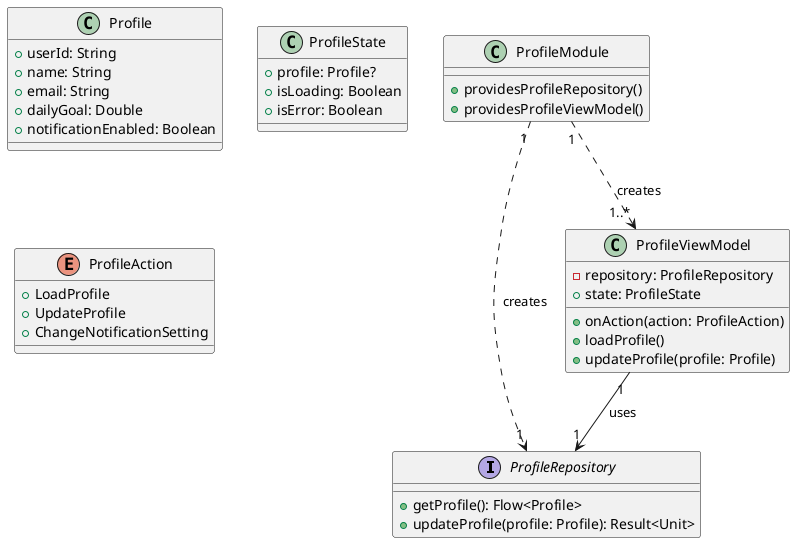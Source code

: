 @startuml ProfileModule
' Domain
interface ProfileRepository {
  + getProfile(): Flow<Profile>
  + updateProfile(profile: Profile): Result<Unit>
}

class Profile {
  + userId: String
  + name: String
  + email: String
  + dailyGoal: Double
  + notificationEnabled: Boolean
}

' Presentation
class ProfileState {
  + profile: Profile?
  + isLoading: Boolean
  + isError: Boolean
}

class ProfileViewModel {
  - repository: ProfileRepository
  + state: ProfileState
  + onAction(action: ProfileAction)
  + loadProfile()
  + updateProfile(profile: Profile)
}

enum ProfileAction {
  + LoadProfile
  + UpdateProfile
  + ChangeNotificationSetting
}

' DI
class ProfileModule {
  + providesProfileRepository()
  + providesProfileViewModel()
}

' Relationships
ProfileViewModel "1" --> "1" ProfileRepository : uses
ProfileModule "1" ..> "1" ProfileRepository : creates
ProfileModule "1" ..> "1..*" ProfileViewModel : creates
@enduml